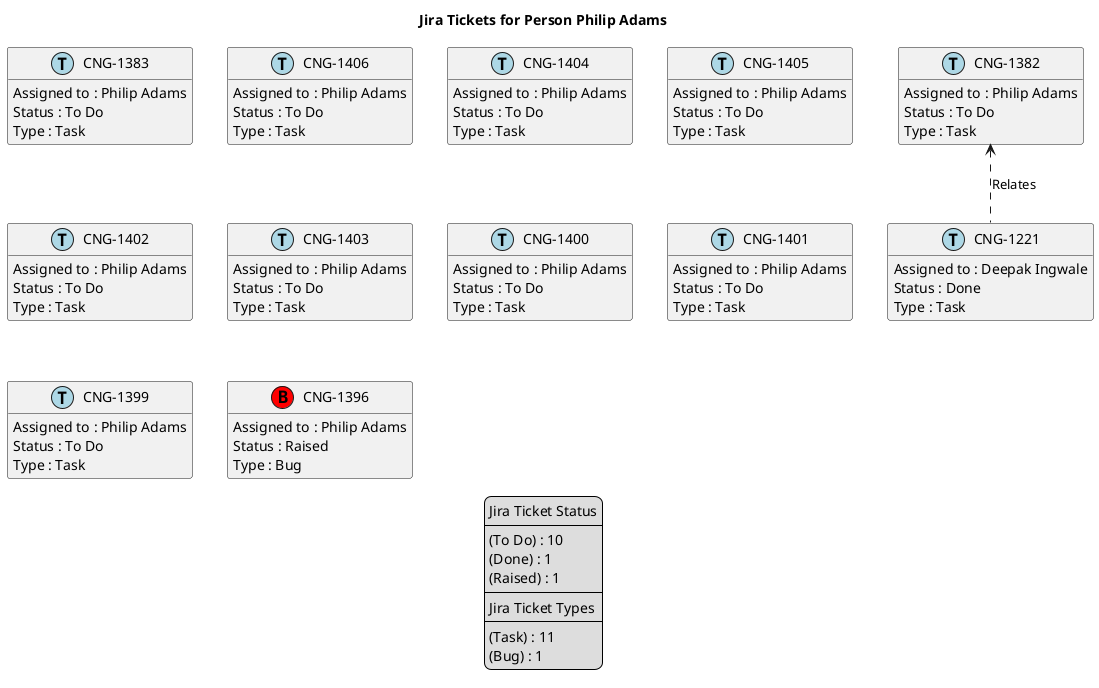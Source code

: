 @startuml
'https://plantuml.com/class-diagram

' GENERATE CLASS DIAGRAM ===========
' Generated at    : Fri Apr 19 14:50:29 CEST 2024

title Jira Tickets for Person Philip Adams
hide empty members

legend
Jira Ticket Status
----
(To Do) : 10
(Done) : 1
(Raised) : 1
----
Jira Ticket Types
----
(Task) : 11
(Bug) : 1
end legend


' Tickets =======
class "CNG-1383" << (T,lightblue) >> {
  Assigned to : Philip Adams
  Status : To Do
  Type : Task
}

class "CNG-1382" << (T,lightblue) >> {
  Assigned to : Philip Adams
  Status : To Do
  Type : Task
}

class "CNG-1406" << (T,lightblue) >> {
  Assigned to : Philip Adams
  Status : To Do
  Type : Task
}

class "CNG-1404" << (T,lightblue) >> {
  Assigned to : Philip Adams
  Status : To Do
  Type : Task
}

class "CNG-1405" << (T,lightblue) >> {
  Assigned to : Philip Adams
  Status : To Do
  Type : Task
}

class "CNG-1402" << (T,lightblue) >> {
  Assigned to : Philip Adams
  Status : To Do
  Type : Task
}

class "CNG-1403" << (T,lightblue) >> {
  Assigned to : Philip Adams
  Status : To Do
  Type : Task
}

class "CNG-1400" << (T,lightblue) >> {
  Assigned to : Philip Adams
  Status : To Do
  Type : Task
}

class "CNG-1401" << (T,lightblue) >> {
  Assigned to : Philip Adams
  Status : To Do
  Type : Task
}

class "CNG-1399" << (T,lightblue) >> {
  Assigned to : Philip Adams
  Status : To Do
  Type : Task
}

class "CNG-1396" << (B,red) >> {
  Assigned to : Philip Adams
  Status : Raised
  Type : Bug
}

class "CNG-1221" << (T,lightblue) >> {
  Assigned to : Deepak Ingwale
  Status : Done
  Type : Task
}



' Links =======
"CNG-1382" <.. "CNG-1221" : Relates


@enduml
